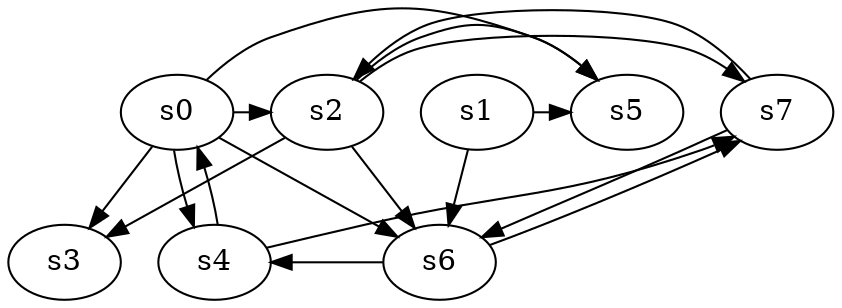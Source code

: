 digraph game_0927_complex_8 {
    s0 [name="s0", player=1];
    s1 [name="s1", player=0];
    s2 [name="s2", player=0, target=1];
    s3 [name="s3", player=0];
    s4 [name="s4", player=0, target=1];
    s5 [name="s5", player=1, target=1];
    s6 [name="s6", player=0];
    s7 [name="s7", player=0];

    s0 -> s2 [constraint="time % 7 == 2"];
    s0 -> s3;
    s0 -> s4;
    s0 -> s5 [constraint="!(time % 2 == 1)"];
    s0 -> s6;
    s1 -> s5 [constraint="!(time % 4 == 2)"];
    s1 -> s6;
    s2 -> s3 [constraint="time == 0 || time == 9 || time == 18 || time == 19 || time == 20"];
    s2 -> s5 [constraint="time % 6 == 5"];
    s2 -> s6 [constraint="time == 14 || time == 15 || time == 16"];
    s2 -> s7 [constraint="time % 2 == 0 && time % 3 == 0"];
    s4 -> s0 [constraint="time == 0"];
    s4 -> s7 [constraint="!(time % 2 == 0)"];
    s6 -> s4 [constraint="time % 4 == 0 && time % 5 == 1"];
    s6 -> s7 [constraint="!(time % 4 == 2)"];
    s7 -> s2 [constraint="time % 5 == 0"];
    s7 -> s6 [constraint="!(time % 3 == 0)"];
}
